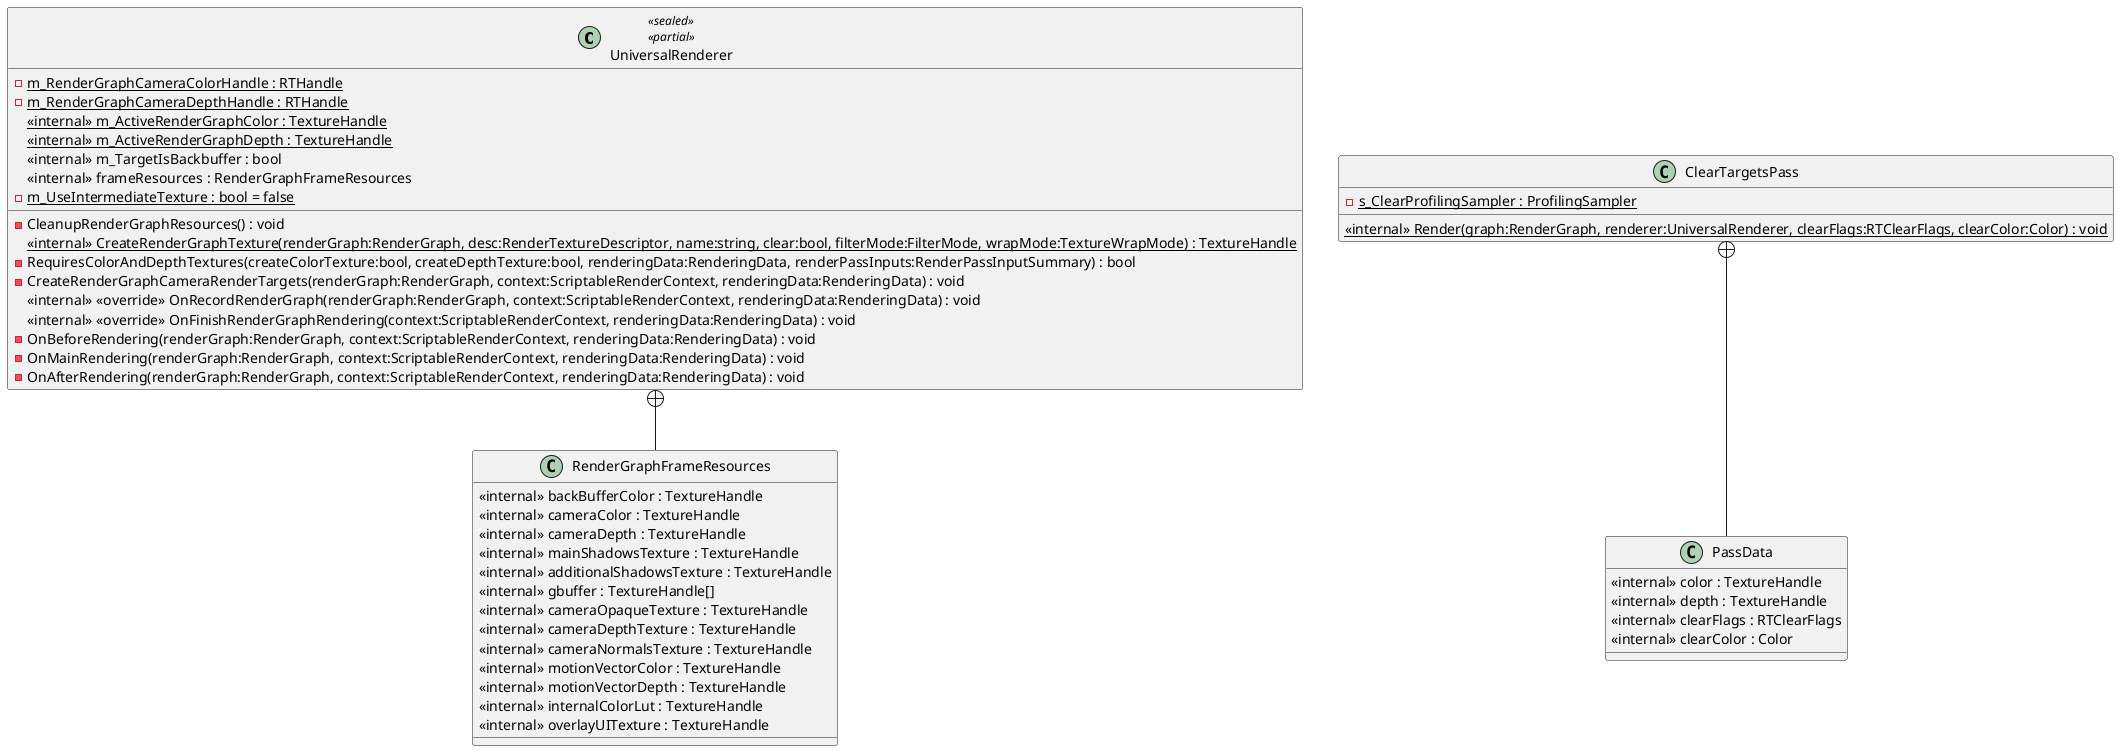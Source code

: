 @startuml
class UniversalRenderer <<sealed>> <<partial>> {
    - {static} m_RenderGraphCameraColorHandle : RTHandle
    - {static} m_RenderGraphCameraDepthHandle : RTHandle
    {static} <<internal>> m_ActiveRenderGraphColor : TextureHandle
    {static} <<internal>> m_ActiveRenderGraphDepth : TextureHandle
    <<internal>> m_TargetIsBackbuffer : bool
    <<internal>> frameResources : RenderGraphFrameResources
    - CleanupRenderGraphResources() : void
    <<internal>> {static} CreateRenderGraphTexture(renderGraph:RenderGraph, desc:RenderTextureDescriptor, name:string, clear:bool, filterMode:FilterMode, wrapMode:TextureWrapMode) : TextureHandle
    - RequiresColorAndDepthTextures(createColorTexture:bool, createDepthTexture:bool, renderingData:RenderingData, renderPassInputs:RenderPassInputSummary) : bool
    - CreateRenderGraphCameraRenderTargets(renderGraph:RenderGraph, context:ScriptableRenderContext, renderingData:RenderingData) : void
    <<internal>> <<override>> OnRecordRenderGraph(renderGraph:RenderGraph, context:ScriptableRenderContext, renderingData:RenderingData) : void
    <<internal>> <<override>> OnFinishRenderGraphRendering(context:ScriptableRenderContext, renderingData:RenderingData) : void
    - {static} m_UseIntermediateTexture : bool = false
    - OnBeforeRendering(renderGraph:RenderGraph, context:ScriptableRenderContext, renderingData:RenderingData) : void
    - OnMainRendering(renderGraph:RenderGraph, context:ScriptableRenderContext, renderingData:RenderingData) : void
    - OnAfterRendering(renderGraph:RenderGraph, context:ScriptableRenderContext, renderingData:RenderingData) : void
}
class ClearTargetsPass {
    {static} - s_ClearProfilingSampler : ProfilingSampler
    <<internal>> {static} Render(graph:RenderGraph, renderer:UniversalRenderer, clearFlags:RTClearFlags, clearColor:Color) : void
}
class RenderGraphFrameResources {
    <<internal>> backBufferColor : TextureHandle
    <<internal>> cameraColor : TextureHandle
    <<internal>> cameraDepth : TextureHandle
    <<internal>> mainShadowsTexture : TextureHandle
    <<internal>> additionalShadowsTexture : TextureHandle
    <<internal>> gbuffer : TextureHandle[]
    <<internal>> cameraOpaqueTexture : TextureHandle
    <<internal>> cameraDepthTexture : TextureHandle
    <<internal>> cameraNormalsTexture : TextureHandle
    <<internal>> motionVectorColor : TextureHandle
    <<internal>> motionVectorDepth : TextureHandle
    <<internal>> internalColorLut : TextureHandle
    <<internal>> overlayUITexture : TextureHandle
}
class PassData {
    <<internal>> color : TextureHandle
    <<internal>> depth : TextureHandle
    <<internal>> clearFlags : RTClearFlags
    <<internal>> clearColor : Color
}
UniversalRenderer +-- RenderGraphFrameResources
ClearTargetsPass +-- PassData
@enduml
